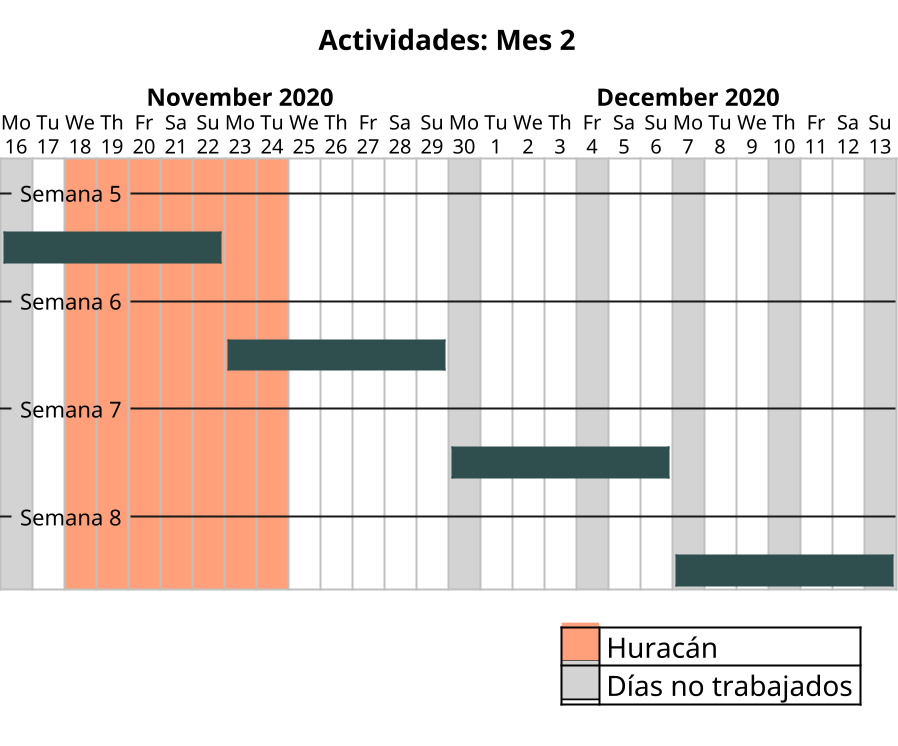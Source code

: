 @startgantt
scale 2
2020-11-16 to 2020-12-13 is open
title Actividades: Mes 2

Project starts the 2020-11-16
-- Semana 5 --
[ ] starts 2020-11-16
[ ] is colored in DarkSlateGray
2020-11-16 is colored in LightGray
2020-11-18 to 2020-11-22 are colored in LightSalmon
[ ] ends 2020-11-22

-- Semana 6 --
[  ] starts 2020-11-23
[  ] is colored in DarkSlateGray
2020-11-23 to 2020-11-24 are colored in LightSalmon
[  ] ends 2020-11-29

-- Semana 7 --
[   ] starts 2020-11-30
[   ] is colored in DarkSlateGray
2020-11-30 is colored in LightGray
2020-12-04 is colored in LightGray
[   ] ends 2020-12-06

-- Semana 8 --
[    ] starts 2020-12-07
[    ] is colored in DarkSlateGray
2020-12-07 is colored in LightGray
2020-12-10 is colored in LightGray
2020-12-13 is colored in LightGray
[    ] ends 2020-12-13

skinparam LegendBackgroundColor White 
skinparam LegendBorderColor White 
legend right
|<back:LightSalmon>___</back>| Huracán |
|<back:LightGray>___</back>| Días no trabajados |
endlegend

hide footbox
@endgantt